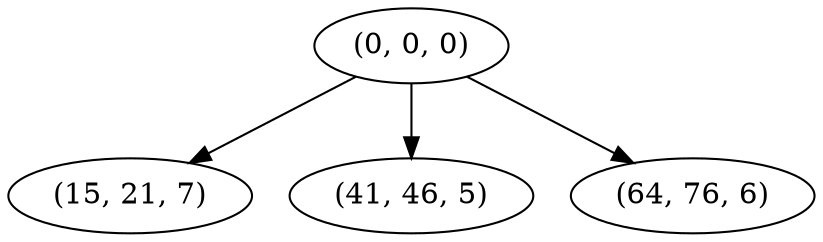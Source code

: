 digraph tree {
    "(0, 0, 0)";
    "(15, 21, 7)";
    "(41, 46, 5)";
    "(64, 76, 6)";
    "(0, 0, 0)" -> "(15, 21, 7)";
    "(0, 0, 0)" -> "(41, 46, 5)";
    "(0, 0, 0)" -> "(64, 76, 6)";
}
